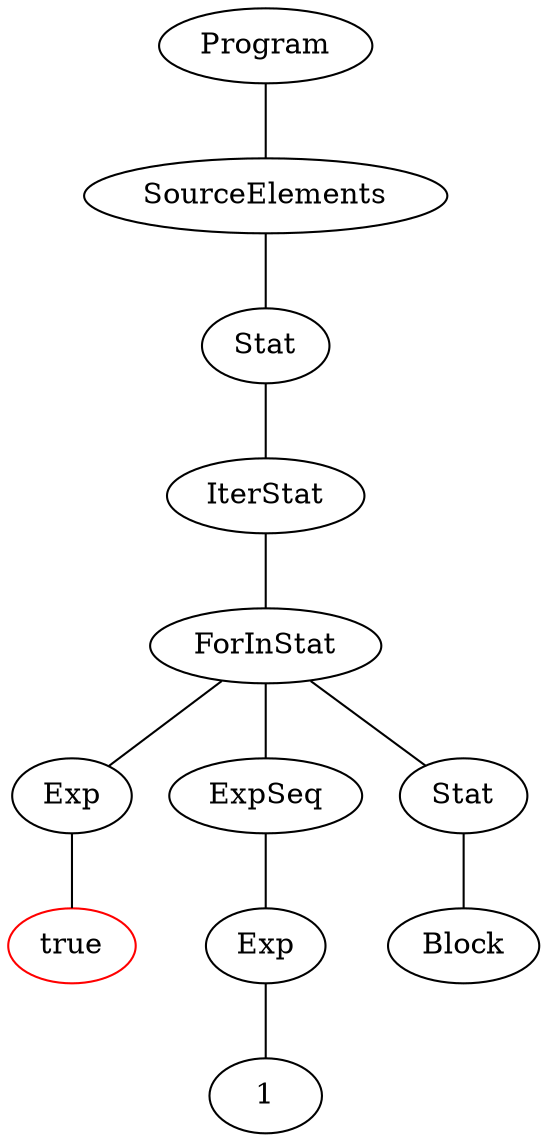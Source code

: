 graph vis {
	node366[label="Program"]
	node366 -- node365
	node365[label="SourceElements"]
	node365 -- node364
	node364[label="Stat"]
	node364 -- node363
	node363[label="IterStat"]
	node363 -- node362
	node362[label="ForInStat"]
	node362 -- node356
	node356[label="Exp"]
	node356 -- node355
	node355[label="true", color=red]
	node362 -- node359
	node359[label="ExpSeq"]
	node359 -- node358
	node358[label="Exp"]
	node358 -- node357
	node357[label="1"]
	node362 -- node361
	node361[label="Stat"]
	node361 -- node360
	node360[label="Block"]
}
